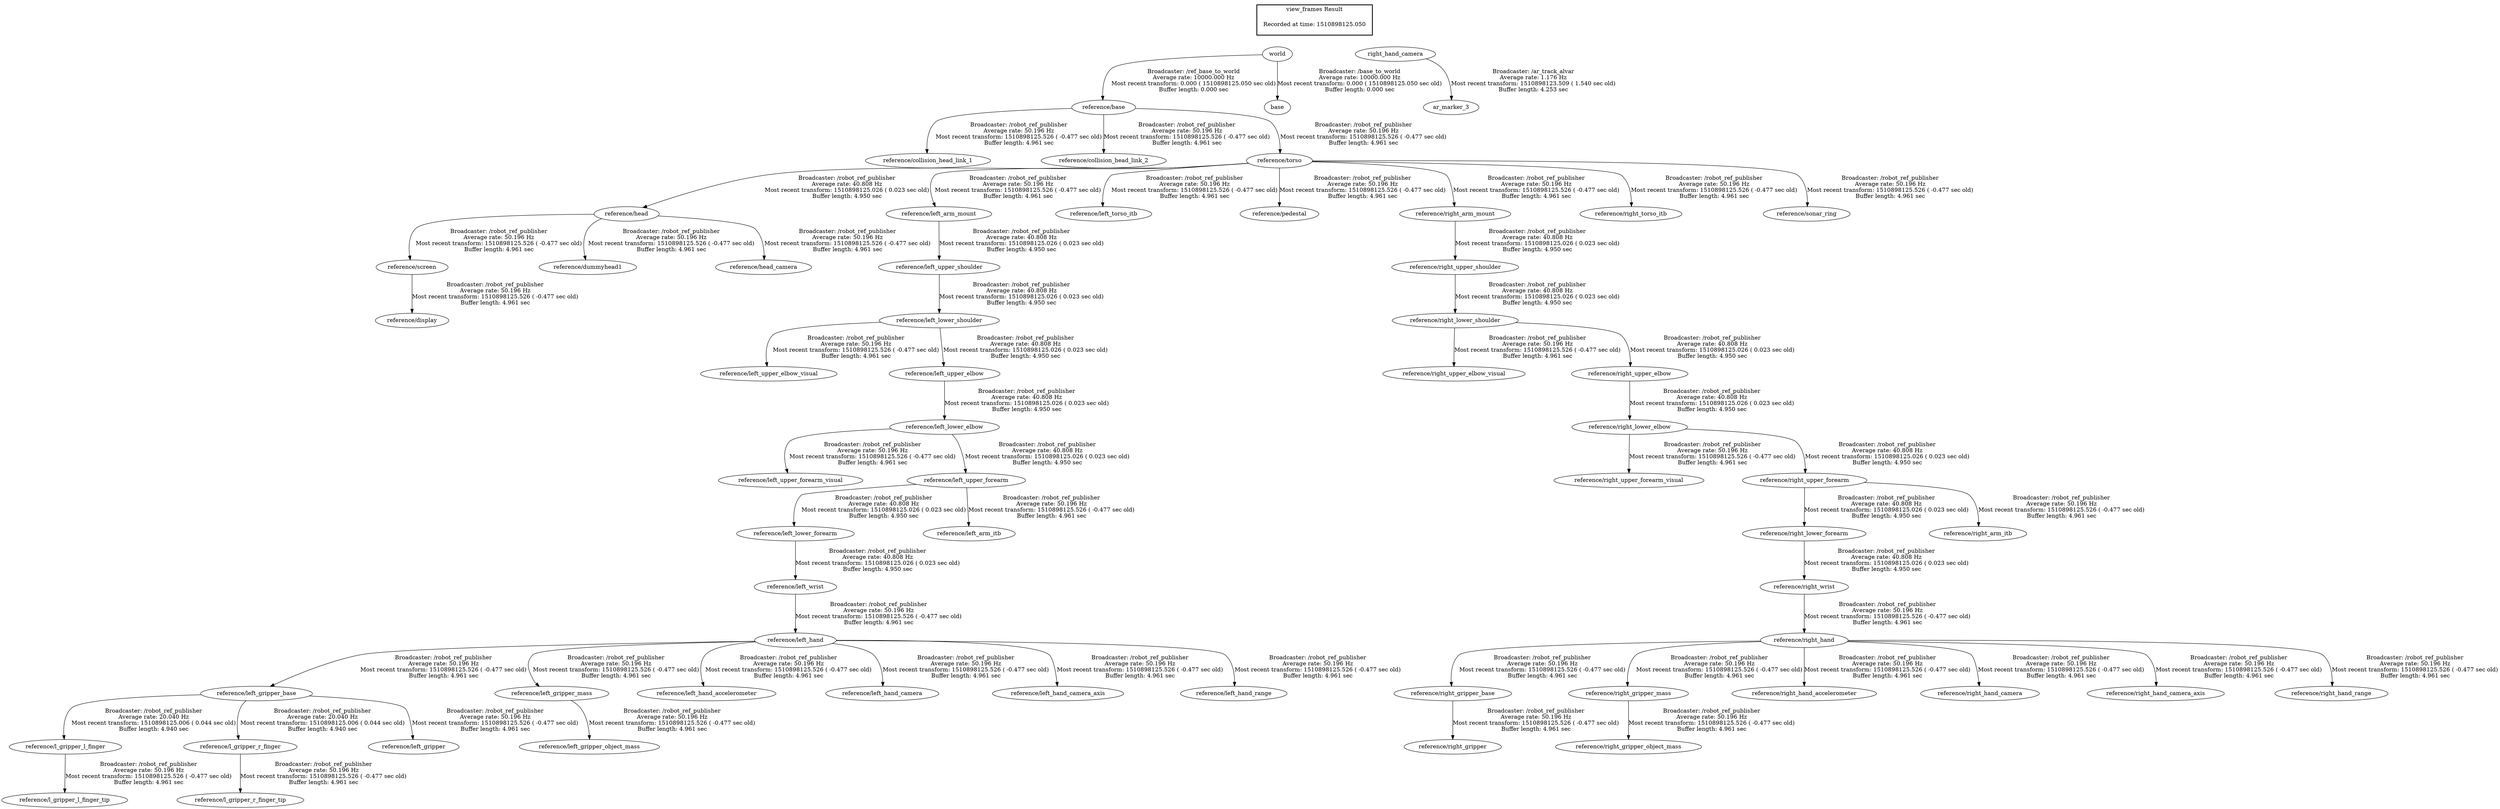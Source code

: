 digraph G {
"world" -> "reference/base"[label="Broadcaster: /ref_base_to_world\nAverage rate: 10000.000 Hz\nMost recent transform: 0.000 ( 1510898125.050 sec old)\nBuffer length: 0.000 sec\n"];
"world" -> "base"[label="Broadcaster: /base_to_world\nAverage rate: 10000.000 Hz\nMost recent transform: 0.000 ( 1510898125.050 sec old)\nBuffer length: 0.000 sec\n"];
"reference/base" -> "reference/collision_head_link_1"[label="Broadcaster: /robot_ref_publisher\nAverage rate: 50.196 Hz\nMost recent transform: 1510898125.526 ( -0.477 sec old)\nBuffer length: 4.961 sec\n"];
"reference/base" -> "reference/collision_head_link_2"[label="Broadcaster: /robot_ref_publisher\nAverage rate: 50.196 Hz\nMost recent transform: 1510898125.526 ( -0.477 sec old)\nBuffer length: 4.961 sec\n"];
"reference/screen" -> "reference/display"[label="Broadcaster: /robot_ref_publisher\nAverage rate: 50.196 Hz\nMost recent transform: 1510898125.526 ( -0.477 sec old)\nBuffer length: 4.961 sec\n"];
"reference/head" -> "reference/screen"[label="Broadcaster: /robot_ref_publisher\nAverage rate: 50.196 Hz\nMost recent transform: 1510898125.526 ( -0.477 sec old)\nBuffer length: 4.961 sec\n"];
"reference/head" -> "reference/dummyhead1"[label="Broadcaster: /robot_ref_publisher\nAverage rate: 50.196 Hz\nMost recent transform: 1510898125.526 ( -0.477 sec old)\nBuffer length: 4.961 sec\n"];
"reference/torso" -> "reference/head"[label="Broadcaster: /robot_ref_publisher\nAverage rate: 40.808 Hz\nMost recent transform: 1510898125.026 ( 0.023 sec old)\nBuffer length: 4.950 sec\n"];
"reference/head" -> "reference/head_camera"[label="Broadcaster: /robot_ref_publisher\nAverage rate: 50.196 Hz\nMost recent transform: 1510898125.526 ( -0.477 sec old)\nBuffer length: 4.961 sec\n"];
"reference/l_gripper_l_finger" -> "reference/l_gripper_l_finger_tip"[label="Broadcaster: /robot_ref_publisher\nAverage rate: 50.196 Hz\nMost recent transform: 1510898125.526 ( -0.477 sec old)\nBuffer length: 4.961 sec\n"];
"reference/left_gripper_base" -> "reference/l_gripper_l_finger"[label="Broadcaster: /robot_ref_publisher\nAverage rate: 20.040 Hz\nMost recent transform: 1510898125.006 ( 0.044 sec old)\nBuffer length: 4.940 sec\n"];
"reference/l_gripper_r_finger" -> "reference/l_gripper_r_finger_tip"[label="Broadcaster: /robot_ref_publisher\nAverage rate: 50.196 Hz\nMost recent transform: 1510898125.526 ( -0.477 sec old)\nBuffer length: 4.961 sec\n"];
"reference/left_gripper_base" -> "reference/l_gripper_r_finger"[label="Broadcaster: /robot_ref_publisher\nAverage rate: 20.040 Hz\nMost recent transform: 1510898125.006 ( 0.044 sec old)\nBuffer length: 4.940 sec\n"];
"reference/left_lower_shoulder" -> "reference/left_upper_elbow_visual"[label="Broadcaster: /robot_ref_publisher\nAverage rate: 50.196 Hz\nMost recent transform: 1510898125.526 ( -0.477 sec old)\nBuffer length: 4.961 sec\n"];
"reference/left_upper_shoulder" -> "reference/left_lower_shoulder"[label="Broadcaster: /robot_ref_publisher\nAverage rate: 40.808 Hz\nMost recent transform: 1510898125.026 ( 0.023 sec old)\nBuffer length: 4.950 sec\n"];
"reference/left_gripper_base" -> "reference/left_gripper"[label="Broadcaster: /robot_ref_publisher\nAverage rate: 50.196 Hz\nMost recent transform: 1510898125.526 ( -0.477 sec old)\nBuffer length: 4.961 sec\n"];
"reference/left_hand" -> "reference/left_gripper_base"[label="Broadcaster: /robot_ref_publisher\nAverage rate: 50.196 Hz\nMost recent transform: 1510898125.526 ( -0.477 sec old)\nBuffer length: 4.961 sec\n"];
"reference/left_wrist" -> "reference/left_hand"[label="Broadcaster: /robot_ref_publisher\nAverage rate: 50.196 Hz\nMost recent transform: 1510898125.526 ( -0.477 sec old)\nBuffer length: 4.961 sec\n"];
"reference/left_hand" -> "reference/left_gripper_mass"[label="Broadcaster: /robot_ref_publisher\nAverage rate: 50.196 Hz\nMost recent transform: 1510898125.526 ( -0.477 sec old)\nBuffer length: 4.961 sec\n"];
"reference/left_gripper_mass" -> "reference/left_gripper_object_mass"[label="Broadcaster: /robot_ref_publisher\nAverage rate: 50.196 Hz\nMost recent transform: 1510898125.526 ( -0.477 sec old)\nBuffer length: 4.961 sec\n"];
"reference/left_lower_forearm" -> "reference/left_wrist"[label="Broadcaster: /robot_ref_publisher\nAverage rate: 40.808 Hz\nMost recent transform: 1510898125.026 ( 0.023 sec old)\nBuffer length: 4.950 sec\n"];
"reference/left_hand" -> "reference/left_hand_accelerometer"[label="Broadcaster: /robot_ref_publisher\nAverage rate: 50.196 Hz\nMost recent transform: 1510898125.526 ( -0.477 sec old)\nBuffer length: 4.961 sec\n"];
"reference/left_hand" -> "reference/left_hand_camera"[label="Broadcaster: /robot_ref_publisher\nAverage rate: 50.196 Hz\nMost recent transform: 1510898125.526 ( -0.477 sec old)\nBuffer length: 4.961 sec\n"];
"reference/left_hand" -> "reference/left_hand_camera_axis"[label="Broadcaster: /robot_ref_publisher\nAverage rate: 50.196 Hz\nMost recent transform: 1510898125.526 ( -0.477 sec old)\nBuffer length: 4.961 sec\n"];
"reference/left_hand" -> "reference/left_hand_range"[label="Broadcaster: /robot_ref_publisher\nAverage rate: 50.196 Hz\nMost recent transform: 1510898125.526 ( -0.477 sec old)\nBuffer length: 4.961 sec\n"];
"reference/torso" -> "reference/left_arm_mount"[label="Broadcaster: /robot_ref_publisher\nAverage rate: 50.196 Hz\nMost recent transform: 1510898125.526 ( -0.477 sec old)\nBuffer length: 4.961 sec\n"];
"reference/base" -> "reference/torso"[label="Broadcaster: /robot_ref_publisher\nAverage rate: 50.196 Hz\nMost recent transform: 1510898125.526 ( -0.477 sec old)\nBuffer length: 4.961 sec\n"];
"reference/torso" -> "reference/left_torso_itb"[label="Broadcaster: /robot_ref_publisher\nAverage rate: 50.196 Hz\nMost recent transform: 1510898125.526 ( -0.477 sec old)\nBuffer length: 4.961 sec\n"];
"reference/left_lower_elbow" -> "reference/left_upper_forearm_visual"[label="Broadcaster: /robot_ref_publisher\nAverage rate: 50.196 Hz\nMost recent transform: 1510898125.526 ( -0.477 sec old)\nBuffer length: 4.961 sec\n"];
"reference/left_upper_elbow" -> "reference/left_lower_elbow"[label="Broadcaster: /robot_ref_publisher\nAverage rate: 40.808 Hz\nMost recent transform: 1510898125.026 ( 0.023 sec old)\nBuffer length: 4.950 sec\n"];
"reference/left_upper_forearm" -> "reference/left_arm_itb"[label="Broadcaster: /robot_ref_publisher\nAverage rate: 50.196 Hz\nMost recent transform: 1510898125.526 ( -0.477 sec old)\nBuffer length: 4.961 sec\n"];
"reference/left_lower_elbow" -> "reference/left_upper_forearm"[label="Broadcaster: /robot_ref_publisher\nAverage rate: 40.808 Hz\nMost recent transform: 1510898125.026 ( 0.023 sec old)\nBuffer length: 4.950 sec\n"];
"reference/torso" -> "reference/pedestal"[label="Broadcaster: /robot_ref_publisher\nAverage rate: 50.196 Hz\nMost recent transform: 1510898125.526 ( -0.477 sec old)\nBuffer length: 4.961 sec\n"];
"reference/right_lower_shoulder" -> "reference/right_upper_elbow_visual"[label="Broadcaster: /robot_ref_publisher\nAverage rate: 50.196 Hz\nMost recent transform: 1510898125.526 ( -0.477 sec old)\nBuffer length: 4.961 sec\n"];
"reference/right_upper_shoulder" -> "reference/right_lower_shoulder"[label="Broadcaster: /robot_ref_publisher\nAverage rate: 40.808 Hz\nMost recent transform: 1510898125.026 ( 0.023 sec old)\nBuffer length: 4.950 sec\n"];
"reference/right_gripper_base" -> "reference/right_gripper"[label="Broadcaster: /robot_ref_publisher\nAverage rate: 50.196 Hz\nMost recent transform: 1510898125.526 ( -0.477 sec old)\nBuffer length: 4.961 sec\n"];
"reference/right_hand" -> "reference/right_gripper_base"[label="Broadcaster: /robot_ref_publisher\nAverage rate: 50.196 Hz\nMost recent transform: 1510898125.526 ( -0.477 sec old)\nBuffer length: 4.961 sec\n"];
"reference/right_wrist" -> "reference/right_hand"[label="Broadcaster: /robot_ref_publisher\nAverage rate: 50.196 Hz\nMost recent transform: 1510898125.526 ( -0.477 sec old)\nBuffer length: 4.961 sec\n"];
"reference/right_hand" -> "reference/right_gripper_mass"[label="Broadcaster: /robot_ref_publisher\nAverage rate: 50.196 Hz\nMost recent transform: 1510898125.526 ( -0.477 sec old)\nBuffer length: 4.961 sec\n"];
"reference/right_gripper_mass" -> "reference/right_gripper_object_mass"[label="Broadcaster: /robot_ref_publisher\nAverage rate: 50.196 Hz\nMost recent transform: 1510898125.526 ( -0.477 sec old)\nBuffer length: 4.961 sec\n"];
"reference/right_lower_forearm" -> "reference/right_wrist"[label="Broadcaster: /robot_ref_publisher\nAverage rate: 40.808 Hz\nMost recent transform: 1510898125.026 ( 0.023 sec old)\nBuffer length: 4.950 sec\n"];
"reference/right_hand" -> "reference/right_hand_accelerometer"[label="Broadcaster: /robot_ref_publisher\nAverage rate: 50.196 Hz\nMost recent transform: 1510898125.526 ( -0.477 sec old)\nBuffer length: 4.961 sec\n"];
"reference/right_hand" -> "reference/right_hand_camera"[label="Broadcaster: /robot_ref_publisher\nAverage rate: 50.196 Hz\nMost recent transform: 1510898125.526 ( -0.477 sec old)\nBuffer length: 4.961 sec\n"];
"reference/right_hand" -> "reference/right_hand_camera_axis"[label="Broadcaster: /robot_ref_publisher\nAverage rate: 50.196 Hz\nMost recent transform: 1510898125.526 ( -0.477 sec old)\nBuffer length: 4.961 sec\n"];
"reference/right_hand" -> "reference/right_hand_range"[label="Broadcaster: /robot_ref_publisher\nAverage rate: 50.196 Hz\nMost recent transform: 1510898125.526 ( -0.477 sec old)\nBuffer length: 4.961 sec\n"];
"reference/torso" -> "reference/right_arm_mount"[label="Broadcaster: /robot_ref_publisher\nAverage rate: 50.196 Hz\nMost recent transform: 1510898125.526 ( -0.477 sec old)\nBuffer length: 4.961 sec\n"];
"reference/torso" -> "reference/right_torso_itb"[label="Broadcaster: /robot_ref_publisher\nAverage rate: 50.196 Hz\nMost recent transform: 1510898125.526 ( -0.477 sec old)\nBuffer length: 4.961 sec\n"];
"reference/right_lower_elbow" -> "reference/right_upper_forearm_visual"[label="Broadcaster: /robot_ref_publisher\nAverage rate: 50.196 Hz\nMost recent transform: 1510898125.526 ( -0.477 sec old)\nBuffer length: 4.961 sec\n"];
"reference/right_upper_elbow" -> "reference/right_lower_elbow"[label="Broadcaster: /robot_ref_publisher\nAverage rate: 40.808 Hz\nMost recent transform: 1510898125.026 ( 0.023 sec old)\nBuffer length: 4.950 sec\n"];
"reference/right_upper_forearm" -> "reference/right_arm_itb"[label="Broadcaster: /robot_ref_publisher\nAverage rate: 50.196 Hz\nMost recent transform: 1510898125.526 ( -0.477 sec old)\nBuffer length: 4.961 sec\n"];
"reference/right_lower_elbow" -> "reference/right_upper_forearm"[label="Broadcaster: /robot_ref_publisher\nAverage rate: 40.808 Hz\nMost recent transform: 1510898125.026 ( 0.023 sec old)\nBuffer length: 4.950 sec\n"];
"reference/torso" -> "reference/sonar_ring"[label="Broadcaster: /robot_ref_publisher\nAverage rate: 50.196 Hz\nMost recent transform: 1510898125.526 ( -0.477 sec old)\nBuffer length: 4.961 sec\n"];
"reference/left_lower_shoulder" -> "reference/left_upper_elbow"[label="Broadcaster: /robot_ref_publisher\nAverage rate: 40.808 Hz\nMost recent transform: 1510898125.026 ( 0.023 sec old)\nBuffer length: 4.950 sec\n"];
"reference/left_arm_mount" -> "reference/left_upper_shoulder"[label="Broadcaster: /robot_ref_publisher\nAverage rate: 40.808 Hz\nMost recent transform: 1510898125.026 ( 0.023 sec old)\nBuffer length: 4.950 sec\n"];
"reference/left_upper_forearm" -> "reference/left_lower_forearm"[label="Broadcaster: /robot_ref_publisher\nAverage rate: 40.808 Hz\nMost recent transform: 1510898125.026 ( 0.023 sec old)\nBuffer length: 4.950 sec\n"];
"reference/right_lower_shoulder" -> "reference/right_upper_elbow"[label="Broadcaster: /robot_ref_publisher\nAverage rate: 40.808 Hz\nMost recent transform: 1510898125.026 ( 0.023 sec old)\nBuffer length: 4.950 sec\n"];
"reference/right_arm_mount" -> "reference/right_upper_shoulder"[label="Broadcaster: /robot_ref_publisher\nAverage rate: 40.808 Hz\nMost recent transform: 1510898125.026 ( 0.023 sec old)\nBuffer length: 4.950 sec\n"];
"reference/right_upper_forearm" -> "reference/right_lower_forearm"[label="Broadcaster: /robot_ref_publisher\nAverage rate: 40.808 Hz\nMost recent transform: 1510898125.026 ( 0.023 sec old)\nBuffer length: 4.950 sec\n"];
"right_hand_camera" -> "ar_marker_3"[label="Broadcaster: /ar_track_alvar\nAverage rate: 1.176 Hz\nMost recent transform: 1510898123.509 ( 1.540 sec old)\nBuffer length: 4.253 sec\n"];
edge [style=invis];
 subgraph cluster_legend { style=bold; color=black; label ="view_frames Result";
"Recorded at time: 1510898125.050"[ shape=plaintext ] ;
 }->"world";
edge [style=invis];
 subgraph cluster_legend { style=bold; color=black; label ="view_frames Result";
"Recorded at time: 1510898125.050"[ shape=plaintext ] ;
 }->"right_hand_camera";
}